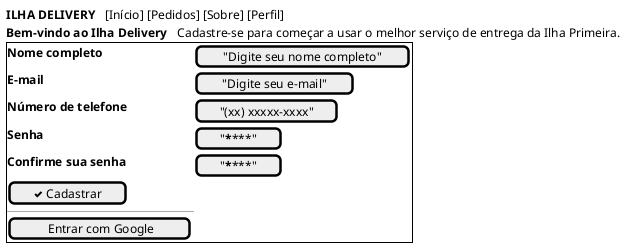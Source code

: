 @startsalt Cadastro

{
{T
  | **ILHA DELIVERY**         | [Início] [Pedidos] [Sobre] [Perfil] |
}

{T
  | **Bem-vindo ao Ilha Delivery** |
  | Cadastre-se para começar a usar o melhor serviço de entrega da Ilha Primeira. |
}

{+
  **Nome completo**         | ["Digite seu nome completo"]
  **E-mail**                | ["Digite seu e-mail"]
  **Número de telefone**    | ["(xx) xxxxx-xxxx"]
  **Senha**                 | ["********"]
  **Confirme sua senha**    | ["********"]

  [ <&check> Cadastrar ]

  -- ou --

  [ <&google> Entrar com Google ]
}

}

@endsalt
